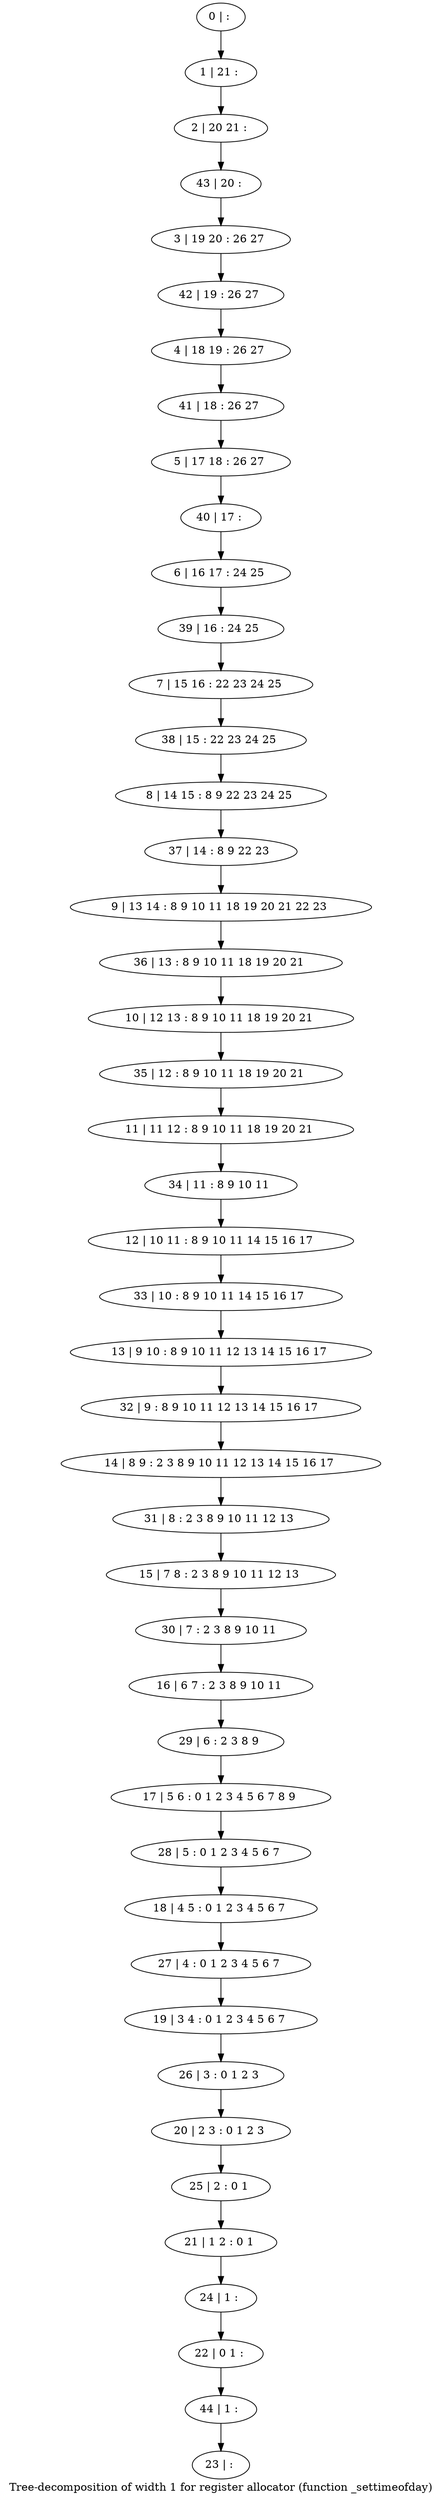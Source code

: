 digraph G {
graph [label="Tree-decomposition of width 1 for register allocator (function _settimeofday)"]
0[label="0 | : "];
1[label="1 | 21 : "];
2[label="2 | 20 21 : "];
3[label="3 | 19 20 : 26 27 "];
4[label="4 | 18 19 : 26 27 "];
5[label="5 | 17 18 : 26 27 "];
6[label="6 | 16 17 : 24 25 "];
7[label="7 | 15 16 : 22 23 24 25 "];
8[label="8 | 14 15 : 8 9 22 23 24 25 "];
9[label="9 | 13 14 : 8 9 10 11 18 19 20 21 22 23 "];
10[label="10 | 12 13 : 8 9 10 11 18 19 20 21 "];
11[label="11 | 11 12 : 8 9 10 11 18 19 20 21 "];
12[label="12 | 10 11 : 8 9 10 11 14 15 16 17 "];
13[label="13 | 9 10 : 8 9 10 11 12 13 14 15 16 17 "];
14[label="14 | 8 9 : 2 3 8 9 10 11 12 13 14 15 16 17 "];
15[label="15 | 7 8 : 2 3 8 9 10 11 12 13 "];
16[label="16 | 6 7 : 2 3 8 9 10 11 "];
17[label="17 | 5 6 : 0 1 2 3 4 5 6 7 8 9 "];
18[label="18 | 4 5 : 0 1 2 3 4 5 6 7 "];
19[label="19 | 3 4 : 0 1 2 3 4 5 6 7 "];
20[label="20 | 2 3 : 0 1 2 3 "];
21[label="21 | 1 2 : 0 1 "];
22[label="22 | 0 1 : "];
23[label="23 | : "];
24[label="24 | 1 : "];
25[label="25 | 2 : 0 1 "];
26[label="26 | 3 : 0 1 2 3 "];
27[label="27 | 4 : 0 1 2 3 4 5 6 7 "];
28[label="28 | 5 : 0 1 2 3 4 5 6 7 "];
29[label="29 | 6 : 2 3 8 9 "];
30[label="30 | 7 : 2 3 8 9 10 11 "];
31[label="31 | 8 : 2 3 8 9 10 11 12 13 "];
32[label="32 | 9 : 8 9 10 11 12 13 14 15 16 17 "];
33[label="33 | 10 : 8 9 10 11 14 15 16 17 "];
34[label="34 | 11 : 8 9 10 11 "];
35[label="35 | 12 : 8 9 10 11 18 19 20 21 "];
36[label="36 | 13 : 8 9 10 11 18 19 20 21 "];
37[label="37 | 14 : 8 9 22 23 "];
38[label="38 | 15 : 22 23 24 25 "];
39[label="39 | 16 : 24 25 "];
40[label="40 | 17 : "];
41[label="41 | 18 : 26 27 "];
42[label="42 | 19 : 26 27 "];
43[label="43 | 20 : "];
44[label="44 | 1 : "];
0->1 ;
1->2 ;
24->22 ;
21->24 ;
25->21 ;
20->25 ;
26->20 ;
19->26 ;
27->19 ;
18->27 ;
28->18 ;
17->28 ;
29->17 ;
16->29 ;
30->16 ;
15->30 ;
31->15 ;
14->31 ;
32->14 ;
13->32 ;
33->13 ;
12->33 ;
34->12 ;
11->34 ;
35->11 ;
10->35 ;
36->10 ;
9->36 ;
37->9 ;
8->37 ;
38->8 ;
7->38 ;
39->7 ;
6->39 ;
40->6 ;
5->40 ;
41->5 ;
4->41 ;
42->4 ;
3->42 ;
43->3 ;
2->43 ;
44->23 ;
22->44 ;
}
